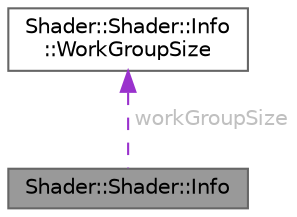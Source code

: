 digraph "Shader::Shader::Info"
{
 // LATEX_PDF_SIZE
  bgcolor="transparent";
  edge [fontname=Helvetica,fontsize=10,labelfontname=Helvetica,labelfontsize=10];
  node [fontname=Helvetica,fontsize=10,shape=box,height=0.2,width=0.4];
  Node1 [id="Node000001",label="Shader::Shader::Info",height=0.2,width=0.4,color="gray40", fillcolor="grey60", style="filled", fontcolor="black",tooltip=" "];
  Node2 -> Node1 [id="edge1_Node000001_Node000002",dir="back",color="darkorchid3",style="dashed",tooltip=" ",label=" workGroupSize",fontcolor="grey" ];
  Node2 [id="Node000002",label="Shader::Shader::Info\l::WorkGroupSize",height=0.2,width=0.4,color="gray40", fillcolor="white", style="filled",URL="$classShader_1_1Shader_1_1Info_1_1WorkGroupSize.html",tooltip=" "];
}
